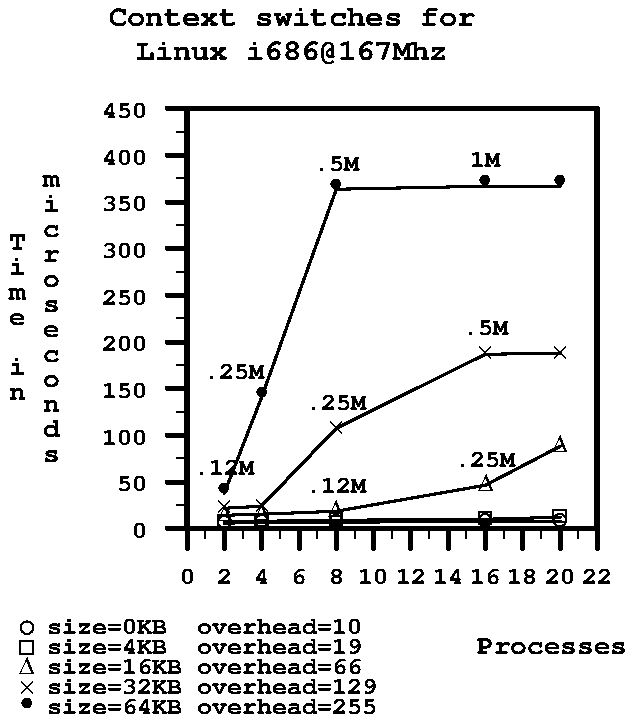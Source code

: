.sp .10i
.in +.07i
.PS
.ps 9
.vs 9
.ft CB
[
# Variables, tweak these.
	xtick = 2.000000			# width of an X tick
	xlower = 0.000000			# where the xtick start
	xupper = 22.000000			# upper range of graph
	xn = 11					# number of ticks to do
	ytick = 50.000000			# width of an Y tick
	ylower = 0.000000			# where the ytick start
	yupper = 450.000000			# upper range of graph
	yn = 9					# number of ticks to do
	xsize = 2.05				# width of the graph
	ysize = 2.1				# height of the graph
	yscale = ysize / (yupper - ylower)	# scale data to paper
	xscale = xsize / (xupper - xlower)	# scale data to paper
	tick = 0.10000000000000001				# distance towards numbers
	gthk = .1				# thickness of grid lines
	thk = 0.75				# thickness of data lines
	qthk = 2.0				# thickness of quartile lines
	vs = .10				# works for 10 point fonts

# Draw the graph borders and tick marks
	O:	box  thick 1.5 ht ysize wid xsize
	j = ylower
	t = tick * .5
	for i = 0 to yn by 1 do {
		ys = j - ylower
		g = ys * yscale
		line thick 1.5 from O.sw + (-tick, g) to O.sw + (0, g)
		
		if (i < yn) then {
			y2 = (ys + (ytick / 2)) * yscale
			line thick .5 from O.sw + (-t, y2) to O.sw + (0, y2)
		}
		if (yupper - ylower > 999) then {
			sprintf("%.0f", j) rjust at O.sw + (-.2, g - .02)
		} else { if (yupper - ylower > 10) then {
			sprintf("%.0f", j) rjust at O.sw + (-.2, g - .02)
		} else { if (yupper - ylower > 1) then {
			sprintf("%.1f", j) rjust at O.sw + (-.2, g - .02)
		} else {
			sprintf("%.2f", j) rjust at O.sw + (-.2, g - .02)
		}}}
		j = j + ytick
	}
	j = xlower
	for i = 0 to xn by 1 do {
		xs = j - xlower
		g = xs * xscale
		line thick 1.5 from O.sw + (g, -tick) to O.sw + (g, 0)
		
		if (i < xn) then {
			x2 = (xs + (xtick / 2)) * xscale
			line thick .5 from O.sw + (x2, 0) to O.sw + (x2, -t)
		}
		if (xupper - xlower > 999) then {
			sprintf("%.0f", j) at O.sw + (g, -.25)
		} else { if (xupper - xlower > 10) then {
			sprintf("%.0f", j) at O.sw + (g, -.25)
		} else { if (xupper - xlower > 1) then {
			sprintf("%.1f", j) at O.sw + (g, -.25)
		} else {
			sprintf("%.2f", j) at O.sw + (g, -.25)
		}}}
		j = j + xtick
	}

# DATASET: Process size=0	overhead=10, MARK 0
[ "\(ci" ] at O.sw + \
	(xscale * (2 - xlower), yscale * (6 - ylower))
[ "\(ci" ] at O.sw + \
	(xscale * (4 - xlower), yscale * (7 - ylower))
line thick thk from 2nd last [].c to last [].c
[ "\(ci" ] at O.sw + \
	(xscale * (8 - xlower), yscale * (7 - ylower))
line thick thk from 2nd last [].c to last [].c
[ "\(ci" ] at O.sw + \
	(xscale * (16 - xlower), yscale * (8 - ylower))
line thick thk from 2nd last [].c to last [].c
[ "\(ci" ] at O.sw + \
	(xscale * (20 - xlower), yscale * (8 - ylower))
line thick thk from 2nd last [].c to last [].c

# DATASET: Process size=4	overhead=19, MARK 1
[ "\(sq" ] at O.sw + \
	(xscale * (2 - xlower), yscale * (7 - ylower))
[ "\(sq" ] at O.sw + \
	(xscale * (4 - xlower), yscale * (8 - ylower))
line thick thk from 2nd last [].c to last [].c
[ "\(sq" ] at O.sw + \
	(xscale * (8 - xlower), yscale * (9 - ylower))
line thick thk from 2nd last [].c to last [].c
[ "\(sq" ] at O.sw + \
	(xscale * (16 - xlower), yscale * (10 - ylower))
line thick thk from 2nd last [].c to last [].c
[ "\(sq" ] at O.sw + \
	(xscale * (20 - xlower), yscale * (12 - ylower))
line thick thk from 2nd last [].c to last [].c

# DATASET: Process size=16	overhead=66, MARK 2
[ "\(*D" ] at O.sw + \
	(xscale * (2 - xlower), yscale * (14 - ylower))
[ "\(*D" ] at O.sw + \
	(xscale * (4 - xlower), yscale * (15 - ylower))
line thick thk from 2nd last [].c to last [].c
[ "\(*D" ] at O.sw + \
	(xscale * (8 - xlower), yscale * (18 - ylower))
".12M" at O.sw + \
	(xscale * (8 - xlower), .12 + yscale * (18 - ylower))
line thick thk from 2nd last [].c to last [].c
[ "\(*D" ] at O.sw + \
	(xscale * (16 - xlower), yscale * (46 - ylower))
".25M" at O.sw + \
	(xscale * (16 - xlower), .12 + yscale * (46 - ylower))
line thick thk from 2nd last [].c to last [].c
[ "\(*D" ] at O.sw + \
	(xscale * (20 - xlower), yscale * (88 - ylower))
line thick thk from 2nd last [].c to last [].c

# DATASET: Process size=32	overhead=129, MARK 3
[ "\(mu" ] at O.sw + \
	(xscale * (2 - xlower), yscale * (22 - ylower))
[ "\(mu" ] at O.sw + \
	(xscale * (4 - xlower), yscale * (24 - ylower))
line thick thk from 2nd last [].c to last [].c
[ "\(mu" ] at O.sw + \
	(xscale * (8 - xlower), yscale * (107 - ylower))
".25M" at O.sw + \
	(xscale * (8 - xlower), .12 + yscale * (107 - ylower))
line thick thk from 2nd last [].c to last [].c
[ "\(mu" ] at O.sw + \
	(xscale * (16 - xlower), yscale * (187 - ylower))
".5M" at O.sw + \
	(xscale * (16 - xlower), .12 + yscale * (187 - ylower))
line thick thk from 2nd last [].c to last [].c
[ "\(mu" ] at O.sw + \
	(xscale * (20 - xlower), yscale * (188 - ylower))
line thick thk from 2nd last [].c to last [].c

# DATASET: Process size=64	overhead=255, MARK 4
[ "\s+4\(bu\s0" ] at O.sw + \
	(xscale * (2 - xlower), yscale * (38 - ylower))
".12M" at O.sw + \
	(xscale * (2 - xlower), .12 + yscale * (38 - ylower))
[ "\s+4\(bu\s0" ] at O.sw + \
	(xscale * (4 - xlower), yscale * (140 - ylower))
".25M" at O.sw + \
	(xscale * (4 - xlower) - .14, .12 + yscale * (140 - ylower))
line thick thk from 2nd last [].c to last [].c
[ "\s+4\(bu\s0" ] at O.sw + \
	(xscale * (8 - xlower), yscale * (363 - ylower))
".5M" at O.sw + \
	(xscale * (8 - xlower), .12 + yscale * (363 - ylower))
line thick thk from 2nd last [].c to last [].c
[ "\s+4\(bu\s0" ] at O.sw + \
	(xscale * (16 - xlower), yscale * (367 - ylower))
"1M" at O.sw + \
	(xscale * (16 - xlower), .12 + yscale * (367 - ylower))
line thick thk from 2nd last [].c to last [].c
[ "\s+4\(bu\s0" ] at O.sw + \
	(xscale * (20 - xlower), yscale * (367 - ylower))
line thick thk from 2nd last [].c to last [].c

# Xaxis title.
"\s+1Processes\s0" rjust at O.se - (-.15, .6)

# Yaxis title (Time in microseconds)
.ps +1
"T" "i" "m" "e" " " "i" "n" at O.w - (.85, 0)
"m" "i" "c" "r" "o" "s" "e" "c" "o" "n" "d" "s"  at O.w - (.68, 0)
.ps

# Graph title.
.vs 12
"\s+2Context switches for" "Linux i686@167Mhz\s0" at O.n + (-.5, .4)
.vs

# Title.
[ "\(ci" ] at O.sw - (.80, .50 + 0 * vs)
"size=0KB \ overhead=10" ljust at last [].e + (.1, 0)
[ "\(sq" ] at last [] - (0, vs)
"size=4KB \ overhead=19" ljust at last [].e + (.1, 0)
[ "\(*D" ] at last [] - (0, vs)
"size=16KB overhead=66" ljust at last [].e + (.1, 0)
[ "\(mu" ] at last [] - (0, vs)
"size=32KB overhead=129" ljust at last [].e + (.1, 0)
[ "\s+4\(bu\s0" ] at last [] - (0, vs)
"size=64KB overhead=255" ljust at last [].e + (.1, 0)
]
.ft
.ps
.in
.PE
